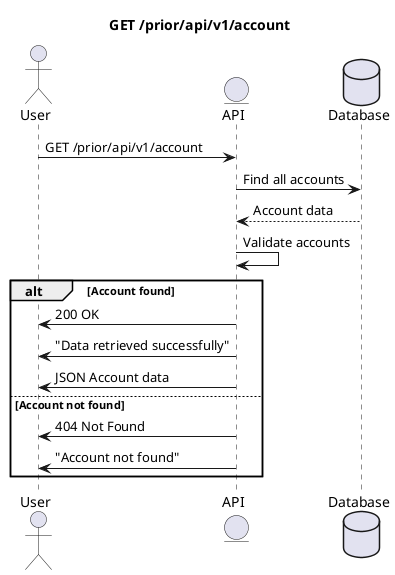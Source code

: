 @startuml
'https://plantuml.com/sequence-diagram

title GET /prior/api/v1/account

actor User as u
entity API as a
database Database as d

u->a : GET /prior/api/v1/account
a->d: Find all accounts
d-->a : Account data
a->a : Validate accounts

alt Account found
    a->u : 200 OK
    a->u : "Data retrieved successfully"
    a->u : JSON Account data
else Account not found
    a->u : 404 Not Found
    a->u : "Account not found"
end

@enduml